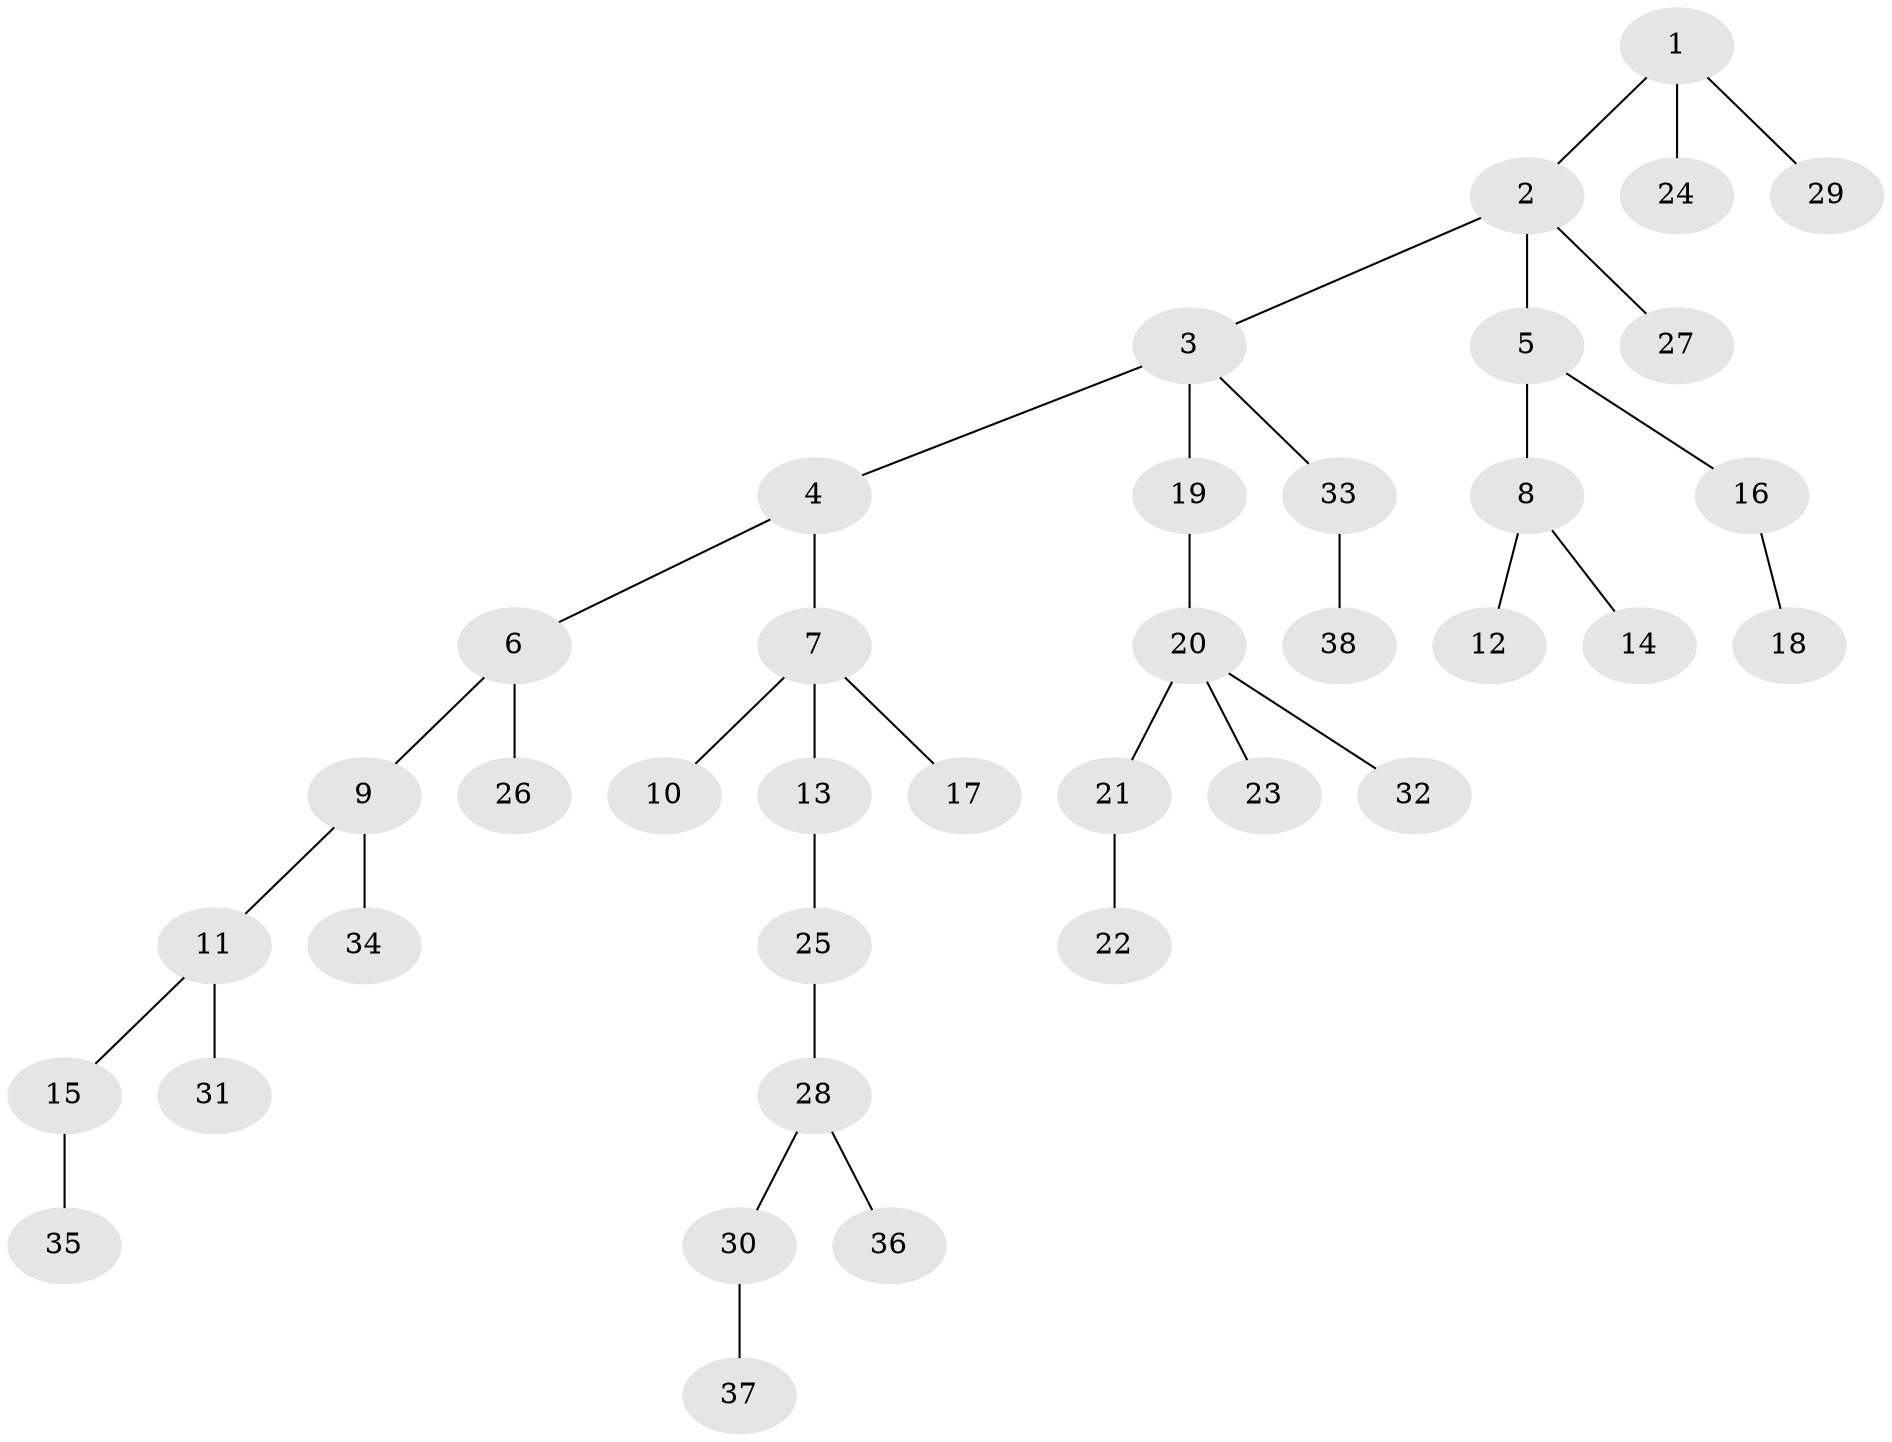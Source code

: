 // original degree distribution, {4: 0.0945945945945946, 3: 0.06756756756756757, 6: 0.013513513513513514, 5: 0.05405405405405406, 2: 0.2702702702702703, 1: 0.5}
// Generated by graph-tools (version 1.1) at 2025/51/03/04/25 22:51:41]
// undirected, 38 vertices, 37 edges
graph export_dot {
  node [color=gray90,style=filled];
  1;
  2;
  3;
  4;
  5;
  6;
  7;
  8;
  9;
  10;
  11;
  12;
  13;
  14;
  15;
  16;
  17;
  18;
  19;
  20;
  21;
  22;
  23;
  24;
  25;
  26;
  27;
  28;
  29;
  30;
  31;
  32;
  33;
  34;
  35;
  36;
  37;
  38;
  1 -- 2 [weight=1.0];
  1 -- 24 [weight=1.0];
  1 -- 29 [weight=1.0];
  2 -- 3 [weight=1.0];
  2 -- 5 [weight=1.0];
  2 -- 27 [weight=1.0];
  3 -- 4 [weight=1.0];
  3 -- 19 [weight=3.0];
  3 -- 33 [weight=1.0];
  4 -- 6 [weight=1.0];
  4 -- 7 [weight=1.0];
  5 -- 8 [weight=3.0];
  5 -- 16 [weight=1.0];
  6 -- 9 [weight=1.0];
  6 -- 26 [weight=1.0];
  7 -- 10 [weight=1.0];
  7 -- 13 [weight=1.0];
  7 -- 17 [weight=1.0];
  8 -- 12 [weight=1.0];
  8 -- 14 [weight=1.0];
  9 -- 11 [weight=1.0];
  9 -- 34 [weight=2.0];
  11 -- 15 [weight=1.0];
  11 -- 31 [weight=2.0];
  13 -- 25 [weight=1.0];
  15 -- 35 [weight=1.0];
  16 -- 18 [weight=1.0];
  19 -- 20 [weight=1.0];
  20 -- 21 [weight=1.0];
  20 -- 23 [weight=1.0];
  20 -- 32 [weight=1.0];
  21 -- 22 [weight=1.0];
  25 -- 28 [weight=1.0];
  28 -- 30 [weight=1.0];
  28 -- 36 [weight=1.0];
  30 -- 37 [weight=2.0];
  33 -- 38 [weight=1.0];
}
